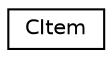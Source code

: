 digraph "Graphical Class Hierarchy"
{
 // LATEX_PDF_SIZE
  edge [fontname="Helvetica",fontsize="10",labelfontname="Helvetica",labelfontsize="10"];
  node [fontname="Helvetica",fontsize="10",shape=record];
  rankdir="LR";
  Node0 [label="CItem",height=0.2,width=0.4,color="black", fillcolor="white", style="filled",URL="$classCItem.html",tooltip=" "];
}
